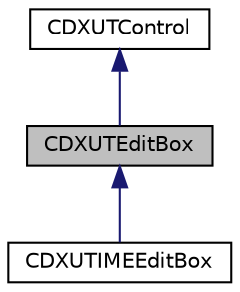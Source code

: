 digraph "CDXUTEditBox"
{
  edge [fontname="Helvetica",fontsize="10",labelfontname="Helvetica",labelfontsize="10"];
  node [fontname="Helvetica",fontsize="10",shape=record];
  Node1 [label="CDXUTEditBox",height=0.2,width=0.4,color="black", fillcolor="grey75", style="filled", fontcolor="black"];
  Node2 -> Node1 [dir="back",color="midnightblue",fontsize="10",style="solid",fontname="Helvetica"];
  Node2 [label="CDXUTControl",height=0.2,width=0.4,color="black", fillcolor="white", style="filled",URL="$class_c_d_x_u_t_control.html"];
  Node1 -> Node3 [dir="back",color="midnightblue",fontsize="10",style="solid",fontname="Helvetica"];
  Node3 [label="CDXUTIMEEditBox",height=0.2,width=0.4,color="black", fillcolor="white", style="filled",URL="$class_c_d_x_u_t_i_m_e_edit_box.html"];
}
